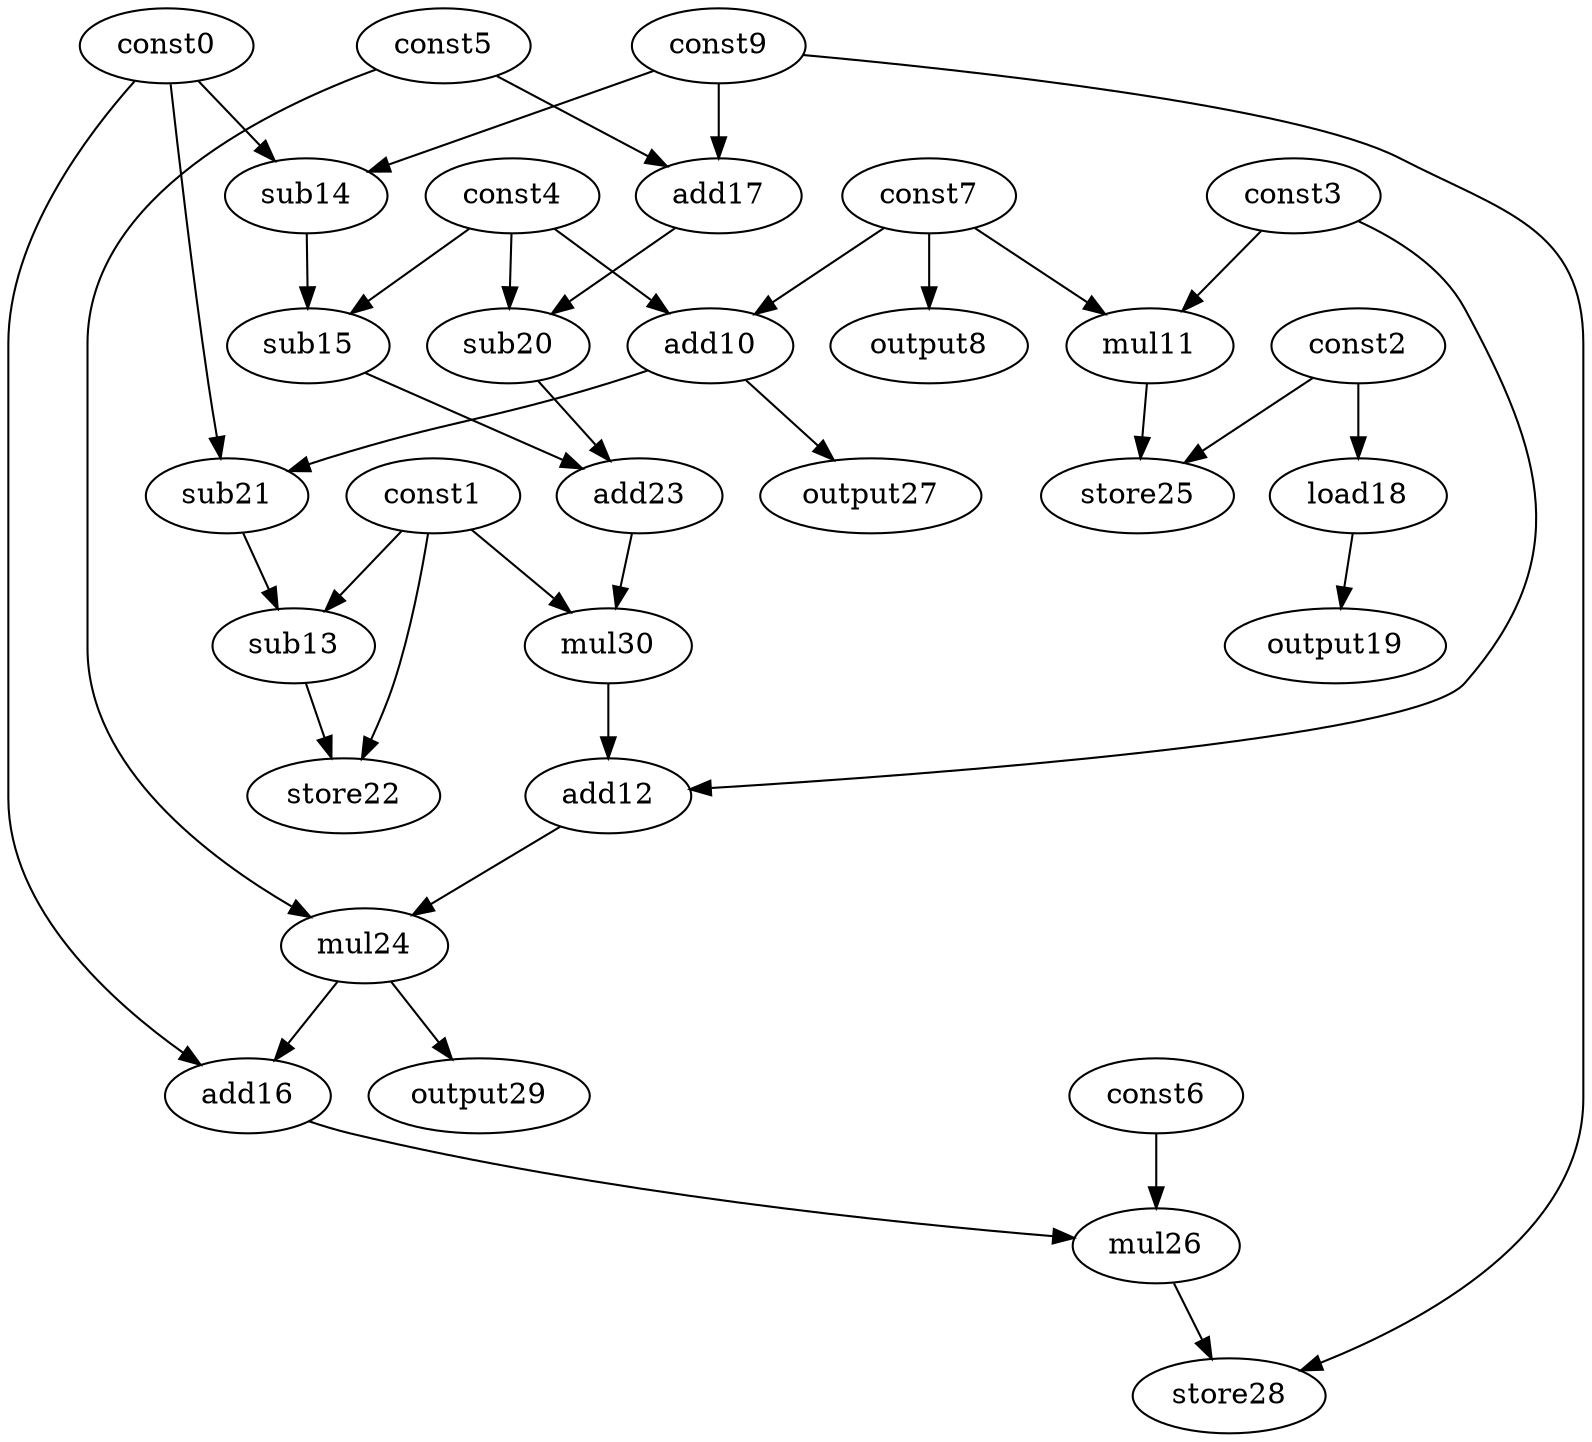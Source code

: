 digraph G { 
const0[opcode=const]; 
const1[opcode=const]; 
const2[opcode=const]; 
const3[opcode=const]; 
const4[opcode=const]; 
const5[opcode=const]; 
const6[opcode=const]; 
const7[opcode=const]; 
output8[opcode=output]; 
const9[opcode=const]; 
add10[opcode=add]; 
mul11[opcode=mul]; 
add12[opcode=add]; 
sub13[opcode=sub]; 
sub14[opcode=sub]; 
sub15[opcode=sub]; 
add16[opcode=add]; 
add17[opcode=add]; 
load18[opcode=load]; 
output19[opcode=output]; 
sub20[opcode=sub]; 
sub21[opcode=sub]; 
store22[opcode=store]; 
add23[opcode=add]; 
mul24[opcode=mul]; 
store25[opcode=store]; 
mul26[opcode=mul]; 
output27[opcode=output]; 
store28[opcode=store]; 
output29[opcode=output]; 
mul30[opcode=mul]; 
const7->output8[operand=0];
const4->add10[operand=0];
const7->add10[operand=1];
const3->mul11[operand=0];
const7->mul11[operand=1];
const0->sub14[operand=0];
const9->sub14[operand=1];
const9->add17[operand=0];
const5->add17[operand=1];
const2->load18[operand=0];
const4->sub15[operand=0];
sub14->sub15[operand=1];
load18->output19[operand=0];
add17->sub20[operand=0];
const4->sub20[operand=1];
const0->sub21[operand=0];
add10->sub21[operand=1];
const2->store25[operand=0];
mul11->store25[operand=1];
add10->output27[operand=0];
const1->sub13[operand=0];
sub21->sub13[operand=1];
sub20->add23[operand=0];
sub15->add23[operand=1];
const1->store22[operand=0];
sub13->store22[operand=1];
const1->mul30[operand=0];
add23->mul30[operand=1];
const3->add12[operand=0];
mul30->add12[operand=1];
add12->mul24[operand=0];
const5->mul24[operand=1];
const0->add16[operand=0];
mul24->add16[operand=1];
mul24->output29[operand=0];
add16->mul26[operand=0];
const6->mul26[operand=1];
const9->store28[operand=0];
mul26->store28[operand=1];
}
